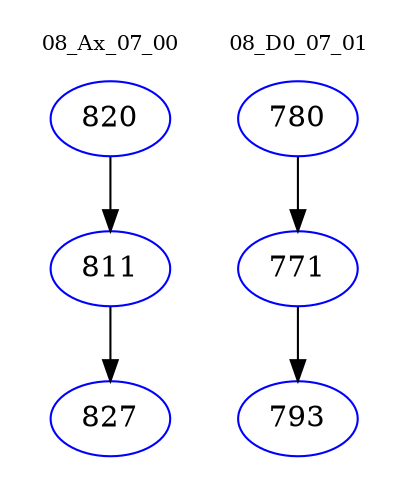 digraph{
subgraph cluster_0 {
color = white
label = "08_Ax_07_00";
fontsize=10;
T0_820 [label="820", color="blue"]
T0_820 -> T0_811 [color="black"]
T0_811 [label="811", color="blue"]
T0_811 -> T0_827 [color="black"]
T0_827 [label="827", color="blue"]
}
subgraph cluster_1 {
color = white
label = "08_D0_07_01";
fontsize=10;
T1_780 [label="780", color="blue"]
T1_780 -> T1_771 [color="black"]
T1_771 [label="771", color="blue"]
T1_771 -> T1_793 [color="black"]
T1_793 [label="793", color="blue"]
}
}
